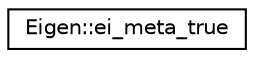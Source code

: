 digraph "Graphical Class Hierarchy"
{
  edge [fontname="Helvetica",fontsize="10",labelfontname="Helvetica",labelfontsize="10"];
  node [fontname="Helvetica",fontsize="10",shape=record];
  rankdir="LR";
  Node1 [label="Eigen::ei_meta_true",height=0.2,width=0.4,color="black", fillcolor="white", style="filled",URL="$struct_eigen_1_1ei__meta__true.html"];
}
